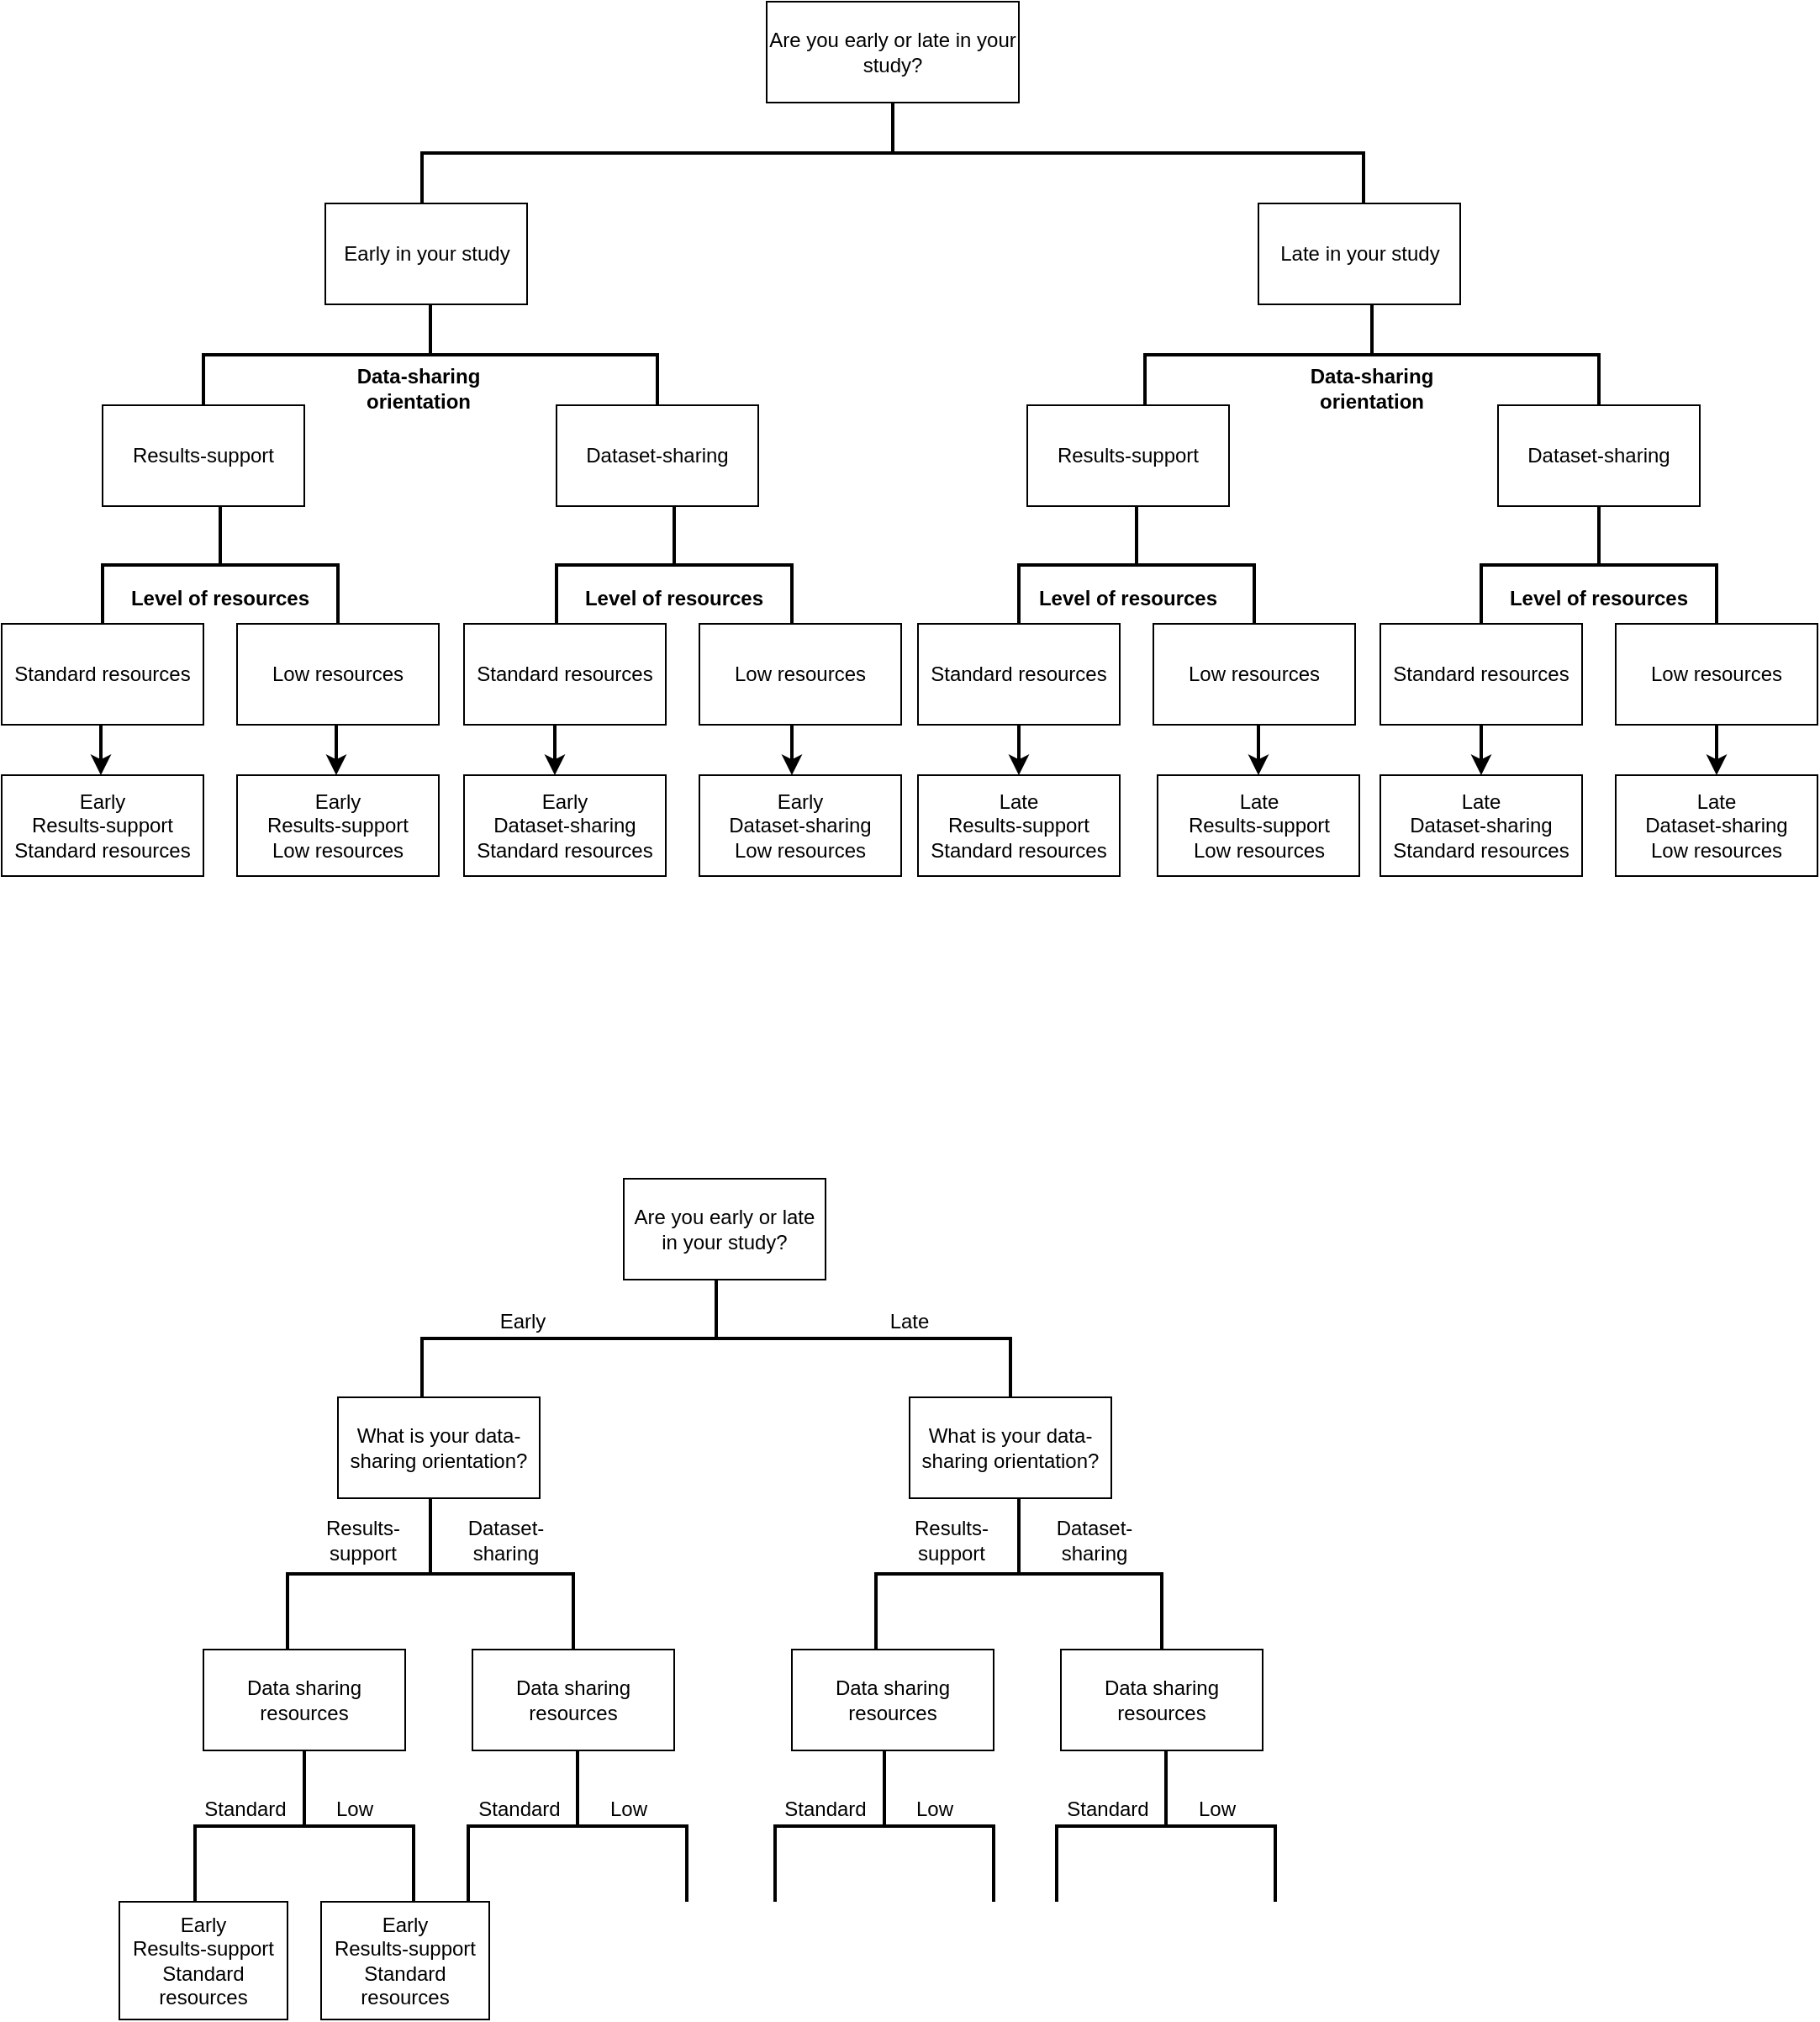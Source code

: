 <mxfile>
    <diagram id="GYhdqXttaIPeReUW_iXU" name="Page-1">
        <mxGraphModel dx="1174" dy="787" grid="1" gridSize="10" guides="1" tooltips="1" connect="1" arrows="1" fold="1" page="1" pageScale="1" pageWidth="850" pageHeight="1100" math="0" shadow="0">
            <root>
                <mxCell id="0"/>
                <mxCell id="1" parent="0"/>
                <mxCell id="8" value="Are you early or late in your study?" style="rounded=0;whiteSpace=wrap;html=1;" parent="1" vertex="1">
                    <mxGeometry x="370" y="760" width="120" height="60" as="geometry"/>
                </mxCell>
                <mxCell id="10" value="What is your data-sharing orientation?" style="rounded=0;whiteSpace=wrap;html=1;" parent="1" vertex="1">
                    <mxGeometry x="200" y="890" width="120" height="60" as="geometry"/>
                </mxCell>
                <mxCell id="12" value="What is your data-sharing orientation?" style="rounded=0;whiteSpace=wrap;html=1;" parent="1" vertex="1">
                    <mxGeometry x="540" y="890" width="120" height="60" as="geometry"/>
                </mxCell>
                <mxCell id="15" value="Early" style="text;strokeColor=none;align=center;fillColor=none;html=1;verticalAlign=middle;whiteSpace=wrap;rounded=0;" parent="1" vertex="1">
                    <mxGeometry x="280" y="830" width="60" height="30" as="geometry"/>
                </mxCell>
                <mxCell id="16" value="Late" style="text;strokeColor=none;align=center;fillColor=none;html=1;verticalAlign=middle;whiteSpace=wrap;rounded=0;" parent="1" vertex="1">
                    <mxGeometry x="510" y="830" width="60" height="30" as="geometry"/>
                </mxCell>
                <mxCell id="23" value="" style="strokeWidth=2;html=1;shape=mxgraph.flowchart.annotation_2;align=left;labelPosition=right;pointerEvents=1;direction=south;" parent="1" vertex="1">
                    <mxGeometry x="250" y="820" width="350" height="70" as="geometry"/>
                </mxCell>
                <mxCell id="24" value="Data sharing resources" style="rounded=0;whiteSpace=wrap;html=1;" parent="1" vertex="1">
                    <mxGeometry x="120" y="1040" width="120" height="60" as="geometry"/>
                </mxCell>
                <mxCell id="25" value="Data sharing resources" style="rounded=0;whiteSpace=wrap;html=1;" parent="1" vertex="1">
                    <mxGeometry x="280" y="1040" width="120" height="60" as="geometry"/>
                </mxCell>
                <mxCell id="26" value="Data sharing resources" style="rounded=0;whiteSpace=wrap;html=1;" parent="1" vertex="1">
                    <mxGeometry x="470" y="1040" width="120" height="60" as="geometry"/>
                </mxCell>
                <mxCell id="27" value="Data sharing resources" style="rounded=0;whiteSpace=wrap;html=1;" parent="1" vertex="1">
                    <mxGeometry x="630" y="1040" width="120" height="60" as="geometry"/>
                </mxCell>
                <mxCell id="28" value="" style="strokeWidth=2;html=1;shape=mxgraph.flowchart.annotation_2;align=left;labelPosition=right;pointerEvents=1;direction=south;" parent="1" vertex="1">
                    <mxGeometry x="170" y="950" width="170" height="90" as="geometry"/>
                </mxCell>
                <mxCell id="29" value="" style="strokeWidth=2;html=1;shape=mxgraph.flowchart.annotation_2;align=left;labelPosition=right;pointerEvents=1;direction=south;" parent="1" vertex="1">
                    <mxGeometry x="520" y="950" width="170" height="90" as="geometry"/>
                </mxCell>
                <mxCell id="30" value="Results-support" style="text;strokeColor=none;align=center;fillColor=none;html=1;verticalAlign=middle;whiteSpace=wrap;rounded=0;" parent="1" vertex="1">
                    <mxGeometry x="180" y="960" width="70" height="30" as="geometry"/>
                </mxCell>
                <mxCell id="31" value="Results-support" style="text;strokeColor=none;align=center;fillColor=none;html=1;verticalAlign=middle;whiteSpace=wrap;rounded=0;" parent="1" vertex="1">
                    <mxGeometry x="530" y="960" width="70" height="30" as="geometry"/>
                </mxCell>
                <mxCell id="32" value="Dataset-sharing" style="text;strokeColor=none;align=center;fillColor=none;html=1;verticalAlign=middle;whiteSpace=wrap;rounded=0;" parent="1" vertex="1">
                    <mxGeometry x="260" y="960" width="80" height="30" as="geometry"/>
                </mxCell>
                <mxCell id="33" value="Dataset-sharing" style="text;strokeColor=none;align=center;fillColor=none;html=1;verticalAlign=middle;whiteSpace=wrap;rounded=0;" parent="1" vertex="1">
                    <mxGeometry x="610" y="960" width="80" height="30" as="geometry"/>
                </mxCell>
                <mxCell id="34" value="" style="strokeWidth=2;html=1;shape=mxgraph.flowchart.annotation_2;align=left;labelPosition=right;pointerEvents=1;direction=south;" parent="1" vertex="1">
                    <mxGeometry x="115" y="1100" width="130" height="90" as="geometry"/>
                </mxCell>
                <mxCell id="35" value="Standard" style="text;strokeColor=none;align=center;fillColor=none;html=1;verticalAlign=middle;whiteSpace=wrap;rounded=0;" parent="1" vertex="1">
                    <mxGeometry x="110" y="1120" width="70" height="30" as="geometry"/>
                </mxCell>
                <mxCell id="36" value="Low" style="text;strokeColor=none;align=center;fillColor=none;html=1;verticalAlign=middle;whiteSpace=wrap;rounded=0;" parent="1" vertex="1">
                    <mxGeometry x="175" y="1120" width="70" height="30" as="geometry"/>
                </mxCell>
                <mxCell id="37" value="" style="strokeWidth=2;html=1;shape=mxgraph.flowchart.annotation_2;align=left;labelPosition=right;pointerEvents=1;direction=south;" parent="1" vertex="1">
                    <mxGeometry x="277.5" y="1100" width="130" height="90" as="geometry"/>
                </mxCell>
                <mxCell id="40" value="" style="strokeWidth=2;html=1;shape=mxgraph.flowchart.annotation_2;align=left;labelPosition=right;pointerEvents=1;direction=south;" parent="1" vertex="1">
                    <mxGeometry x="460" y="1100" width="130" height="90" as="geometry"/>
                </mxCell>
                <mxCell id="43" value="" style="strokeWidth=2;html=1;shape=mxgraph.flowchart.annotation_2;align=left;labelPosition=right;pointerEvents=1;direction=south;" parent="1" vertex="1">
                    <mxGeometry x="627.5" y="1100" width="130" height="90" as="geometry"/>
                </mxCell>
                <mxCell id="46" value="Standard" style="text;strokeColor=none;align=center;fillColor=none;html=1;verticalAlign=middle;whiteSpace=wrap;rounded=0;" parent="1" vertex="1">
                    <mxGeometry x="272.5" y="1120" width="70" height="30" as="geometry"/>
                </mxCell>
                <mxCell id="47" value="Low" style="text;strokeColor=none;align=center;fillColor=none;html=1;verticalAlign=middle;whiteSpace=wrap;rounded=0;" parent="1" vertex="1">
                    <mxGeometry x="337.5" y="1120" width="70" height="30" as="geometry"/>
                </mxCell>
                <mxCell id="48" value="Standard" style="text;strokeColor=none;align=center;fillColor=none;html=1;verticalAlign=middle;whiteSpace=wrap;rounded=0;" parent="1" vertex="1">
                    <mxGeometry x="455" y="1120" width="70" height="30" as="geometry"/>
                </mxCell>
                <mxCell id="49" value="Low" style="text;strokeColor=none;align=center;fillColor=none;html=1;verticalAlign=middle;whiteSpace=wrap;rounded=0;" parent="1" vertex="1">
                    <mxGeometry x="520" y="1120" width="70" height="30" as="geometry"/>
                </mxCell>
                <mxCell id="50" value="Standard" style="text;strokeColor=none;align=center;fillColor=none;html=1;verticalAlign=middle;whiteSpace=wrap;rounded=0;" parent="1" vertex="1">
                    <mxGeometry x="622.5" y="1120" width="70" height="30" as="geometry"/>
                </mxCell>
                <mxCell id="51" value="Low" style="text;strokeColor=none;align=center;fillColor=none;html=1;verticalAlign=middle;whiteSpace=wrap;rounded=0;" parent="1" vertex="1">
                    <mxGeometry x="687.5" y="1120" width="70" height="30" as="geometry"/>
                </mxCell>
                <mxCell id="52" value="Early&lt;br&gt;Results-support&lt;br&gt;Standard resources" style="rounded=0;whiteSpace=wrap;html=1;" parent="1" vertex="1">
                    <mxGeometry x="70" y="1190" width="100" height="70" as="geometry"/>
                </mxCell>
                <mxCell id="56" value="Early&lt;br&gt;Results-support&lt;br&gt;Standard resources" style="rounded=0;whiteSpace=wrap;html=1;" parent="1" vertex="1">
                    <mxGeometry x="190" y="1190" width="100" height="70" as="geometry"/>
                </mxCell>
                <mxCell id="57" value="Are you early or late in your study?" style="rounded=0;whiteSpace=wrap;html=1;" parent="1" vertex="1">
                    <mxGeometry x="455" y="60" width="150" height="60" as="geometry"/>
                </mxCell>
                <mxCell id="58" value="Early in your study" style="rounded=0;whiteSpace=wrap;html=1;" parent="1" vertex="1">
                    <mxGeometry x="192.5" y="180" width="120" height="60" as="geometry"/>
                </mxCell>
                <mxCell id="59" value="Late in your study" style="rounded=0;whiteSpace=wrap;html=1;" parent="1" vertex="1">
                    <mxGeometry x="747.5" y="180" width="120" height="60" as="geometry"/>
                </mxCell>
                <mxCell id="60" value="Results-support" style="rounded=0;whiteSpace=wrap;html=1;" parent="1" vertex="1">
                    <mxGeometry x="60" y="300" width="120" height="60" as="geometry"/>
                </mxCell>
                <mxCell id="61" value="Dataset-sharing" style="rounded=0;whiteSpace=wrap;html=1;" parent="1" vertex="1">
                    <mxGeometry x="330" y="300" width="120" height="60" as="geometry"/>
                </mxCell>
                <mxCell id="62" value="Results-support" style="rounded=0;whiteSpace=wrap;html=1;" parent="1" vertex="1">
                    <mxGeometry x="610" y="300" width="120" height="60" as="geometry"/>
                </mxCell>
                <mxCell id="63" value="Dataset-sharing" style="rounded=0;whiteSpace=wrap;html=1;" parent="1" vertex="1">
                    <mxGeometry x="890" y="300" width="120" height="60" as="geometry"/>
                </mxCell>
                <mxCell id="64" value="Standard resources" style="rounded=0;whiteSpace=wrap;html=1;" parent="1" vertex="1">
                    <mxGeometry y="430" width="120" height="60" as="geometry"/>
                </mxCell>
                <mxCell id="65" value="Low resources" style="rounded=0;whiteSpace=wrap;html=1;" parent="1" vertex="1">
                    <mxGeometry x="140" y="430" width="120" height="60" as="geometry"/>
                </mxCell>
                <mxCell id="68" value="Standard resources" style="rounded=0;whiteSpace=wrap;html=1;" parent="1" vertex="1">
                    <mxGeometry x="275" y="430" width="120" height="60" as="geometry"/>
                </mxCell>
                <mxCell id="69" value="Low resources" style="rounded=0;whiteSpace=wrap;html=1;" parent="1" vertex="1">
                    <mxGeometry x="415" y="430" width="120" height="60" as="geometry"/>
                </mxCell>
                <mxCell id="70" value="Standard resources" style="rounded=0;whiteSpace=wrap;html=1;" parent="1" vertex="1">
                    <mxGeometry x="545" y="430" width="120" height="60" as="geometry"/>
                </mxCell>
                <mxCell id="71" value="Low resources" style="rounded=0;whiteSpace=wrap;html=1;" parent="1" vertex="1">
                    <mxGeometry x="685" y="430" width="120" height="60" as="geometry"/>
                </mxCell>
                <mxCell id="72" value="Standard resources" style="rounded=0;whiteSpace=wrap;html=1;" parent="1" vertex="1">
                    <mxGeometry x="820" y="430" width="120" height="60" as="geometry"/>
                </mxCell>
                <mxCell id="73" value="Low resources" style="rounded=0;whiteSpace=wrap;html=1;" parent="1" vertex="1">
                    <mxGeometry x="960" y="430" width="120" height="60" as="geometry"/>
                </mxCell>
                <mxCell id="74" value="" style="strokeWidth=2;html=1;shape=mxgraph.flowchart.annotation_2;align=left;labelPosition=right;pointerEvents=1;direction=south;" parent="1" vertex="1">
                    <mxGeometry x="250" y="120" width="560" height="60" as="geometry"/>
                </mxCell>
                <mxCell id="76" value="" style="strokeWidth=2;html=1;shape=mxgraph.flowchart.annotation_2;align=left;labelPosition=right;pointerEvents=1;direction=south;" parent="1" vertex="1">
                    <mxGeometry x="120" y="240" width="270" height="60" as="geometry"/>
                </mxCell>
                <mxCell id="77" value="" style="strokeWidth=2;html=1;shape=mxgraph.flowchart.annotation_2;align=left;labelPosition=right;pointerEvents=1;direction=south;" parent="1" vertex="1">
                    <mxGeometry x="680" y="240" width="270" height="60" as="geometry"/>
                </mxCell>
                <mxCell id="78" value="" style="strokeWidth=2;html=1;shape=mxgraph.flowchart.annotation_2;align=left;labelPosition=right;pointerEvents=1;direction=south;" parent="1" vertex="1">
                    <mxGeometry x="60" y="360" width="140" height="70" as="geometry"/>
                </mxCell>
                <mxCell id="79" value="" style="strokeWidth=2;html=1;shape=mxgraph.flowchart.annotation_2;align=left;labelPosition=right;pointerEvents=1;direction=south;" parent="1" vertex="1">
                    <mxGeometry x="330" y="360" width="140" height="70" as="geometry"/>
                </mxCell>
                <mxCell id="80" value="" style="strokeWidth=2;html=1;shape=mxgraph.flowchart.annotation_2;align=left;labelPosition=right;pointerEvents=1;direction=south;" parent="1" vertex="1">
                    <mxGeometry x="605" y="360" width="140" height="70" as="geometry"/>
                </mxCell>
                <mxCell id="81" value="" style="strokeWidth=2;html=1;shape=mxgraph.flowchart.annotation_2;align=left;labelPosition=right;pointerEvents=1;direction=south;" parent="1" vertex="1">
                    <mxGeometry x="880" y="360" width="140" height="70" as="geometry"/>
                </mxCell>
                <mxCell id="83" value="Data-sharing orientation" style="text;strokeColor=none;align=center;fillColor=none;html=1;verticalAlign=middle;whiteSpace=wrap;rounded=0;fontStyle=1" parent="1" vertex="1">
                    <mxGeometry x="192.5" y="270" width="110" height="40" as="geometry"/>
                </mxCell>
                <mxCell id="84" value="Data-sharing orientation" style="text;strokeColor=none;align=center;fillColor=none;html=1;verticalAlign=middle;whiteSpace=wrap;rounded=0;fontStyle=1" parent="1" vertex="1">
                    <mxGeometry x="760" y="270" width="110" height="40" as="geometry"/>
                </mxCell>
                <mxCell id="85" value="Level of resources" style="text;strokeColor=none;align=center;fillColor=none;html=1;verticalAlign=middle;whiteSpace=wrap;rounded=0;fontStyle=1" parent="1" vertex="1">
                    <mxGeometry x="75" y="400" width="110" height="30" as="geometry"/>
                </mxCell>
                <mxCell id="86" value="Level of resources" style="text;strokeColor=none;align=center;fillColor=none;html=1;verticalAlign=middle;whiteSpace=wrap;rounded=0;fontStyle=1" parent="1" vertex="1">
                    <mxGeometry x="345" y="400" width="110" height="30" as="geometry"/>
                </mxCell>
                <mxCell id="87" value="Level of resources" style="text;strokeColor=none;align=center;fillColor=none;html=1;verticalAlign=middle;whiteSpace=wrap;rounded=0;fontStyle=1" parent="1" vertex="1">
                    <mxGeometry x="615" y="400" width="110" height="30" as="geometry"/>
                </mxCell>
                <mxCell id="88" value="Level of resources" style="text;strokeColor=none;align=center;fillColor=none;html=1;verticalAlign=middle;whiteSpace=wrap;rounded=0;fontStyle=1" parent="1" vertex="1">
                    <mxGeometry x="895" y="400" width="110" height="30" as="geometry"/>
                </mxCell>
                <mxCell id="89" value="" style="endArrow=none;html=1;fontStyle=1;endFill=0;startArrow=classic;startFill=1;strokeWidth=2;" parent="1" edge="1">
                    <mxGeometry width="50" height="50" relative="1" as="geometry">
                        <mxPoint x="59" y="520" as="sourcePoint"/>
                        <mxPoint x="59" y="490" as="targetPoint"/>
                    </mxGeometry>
                </mxCell>
                <mxCell id="90" value="" style="endArrow=none;html=1;fontStyle=1;endFill=0;startArrow=classic;startFill=1;strokeWidth=2;" parent="1" edge="1">
                    <mxGeometry width="50" height="50" relative="1" as="geometry">
                        <mxPoint x="199" y="520" as="sourcePoint"/>
                        <mxPoint x="199" y="490" as="targetPoint"/>
                    </mxGeometry>
                </mxCell>
                <mxCell id="91" value="" style="endArrow=none;html=1;fontStyle=1;endFill=0;startArrow=classic;startFill=1;strokeWidth=2;" parent="1" edge="1">
                    <mxGeometry width="50" height="50" relative="1" as="geometry">
                        <mxPoint x="329" y="520" as="sourcePoint"/>
                        <mxPoint x="329" y="490" as="targetPoint"/>
                    </mxGeometry>
                </mxCell>
                <mxCell id="92" value="" style="endArrow=none;html=1;fontStyle=1;endFill=0;startArrow=classic;startFill=1;strokeWidth=2;" parent="1" edge="1">
                    <mxGeometry width="50" height="50" relative="1" as="geometry">
                        <mxPoint x="470" y="520" as="sourcePoint"/>
                        <mxPoint x="470" y="490" as="targetPoint"/>
                    </mxGeometry>
                </mxCell>
                <mxCell id="93" value="" style="endArrow=none;html=1;fontStyle=1;endFill=0;startArrow=classic;startFill=1;strokeWidth=2;" parent="1" edge="1">
                    <mxGeometry width="50" height="50" relative="1" as="geometry">
                        <mxPoint x="605" y="520" as="sourcePoint"/>
                        <mxPoint x="605" y="490" as="targetPoint"/>
                    </mxGeometry>
                </mxCell>
                <mxCell id="94" value="" style="endArrow=none;html=1;fontStyle=1;endFill=0;startArrow=classic;startFill=1;strokeWidth=2;" parent="1" edge="1">
                    <mxGeometry width="50" height="50" relative="1" as="geometry">
                        <mxPoint x="747.5" y="520" as="sourcePoint"/>
                        <mxPoint x="747.5" y="490" as="targetPoint"/>
                    </mxGeometry>
                </mxCell>
                <mxCell id="95" value="" style="endArrow=none;html=1;fontStyle=1;endFill=0;startArrow=classic;startFill=1;strokeWidth=2;" parent="1" edge="1">
                    <mxGeometry width="50" height="50" relative="1" as="geometry">
                        <mxPoint x="880" y="520" as="sourcePoint"/>
                        <mxPoint x="880" y="490" as="targetPoint"/>
                    </mxGeometry>
                </mxCell>
                <mxCell id="96" value="" style="endArrow=none;html=1;fontStyle=1;endFill=0;startArrow=classic;startFill=1;strokeWidth=2;" parent="1" edge="1">
                    <mxGeometry width="50" height="50" relative="1" as="geometry">
                        <mxPoint x="1020" y="520" as="sourcePoint"/>
                        <mxPoint x="1020" y="490" as="targetPoint"/>
                    </mxGeometry>
                </mxCell>
                <mxCell id="97" value="Early&lt;br&gt;Results-support&lt;br&gt;Standard resources" style="rounded=0;whiteSpace=wrap;html=1;" parent="1" vertex="1">
                    <mxGeometry y="520" width="120" height="60" as="geometry"/>
                </mxCell>
                <mxCell id="98" value="Early&lt;br&gt;Results-support&lt;br&gt;Low resources" style="rounded=0;whiteSpace=wrap;html=1;" parent="1" vertex="1">
                    <mxGeometry x="140" y="520" width="120" height="60" as="geometry"/>
                </mxCell>
                <mxCell id="99" value="Early&lt;br&gt;Dataset-sharing&lt;br&gt;Standard resources" style="rounded=0;whiteSpace=wrap;html=1;" parent="1" vertex="1">
                    <mxGeometry x="275" y="520" width="120" height="60" as="geometry"/>
                </mxCell>
                <mxCell id="100" value="Early&lt;br&gt;Dataset-sharing&lt;br&gt;Low resources" style="rounded=0;whiteSpace=wrap;html=1;" parent="1" vertex="1">
                    <mxGeometry x="415" y="520" width="120" height="60" as="geometry"/>
                </mxCell>
                <mxCell id="101" value="Late&lt;br&gt;Results-support&lt;br&gt;Standard resources" style="rounded=0;whiteSpace=wrap;html=1;" parent="1" vertex="1">
                    <mxGeometry x="545" y="520" width="120" height="60" as="geometry"/>
                </mxCell>
                <mxCell id="102" value="Late&lt;br&gt;Results-support&lt;br&gt;Low resources" style="rounded=0;whiteSpace=wrap;html=1;" parent="1" vertex="1">
                    <mxGeometry x="687.5" y="520" width="120" height="60" as="geometry"/>
                </mxCell>
                <mxCell id="103" value="Late&lt;br&gt;Dataset-sharing&lt;br&gt;Standard resources" style="rounded=0;whiteSpace=wrap;html=1;" parent="1" vertex="1">
                    <mxGeometry x="820" y="520" width="120" height="60" as="geometry"/>
                </mxCell>
                <mxCell id="104" value="Late&lt;br&gt;Dataset-sharing&lt;br&gt;Low resources" style="rounded=0;whiteSpace=wrap;html=1;" parent="1" vertex="1">
                    <mxGeometry x="960" y="520" width="120" height="60" as="geometry"/>
                </mxCell>
            </root>
        </mxGraphModel>
    </diagram>
</mxfile>